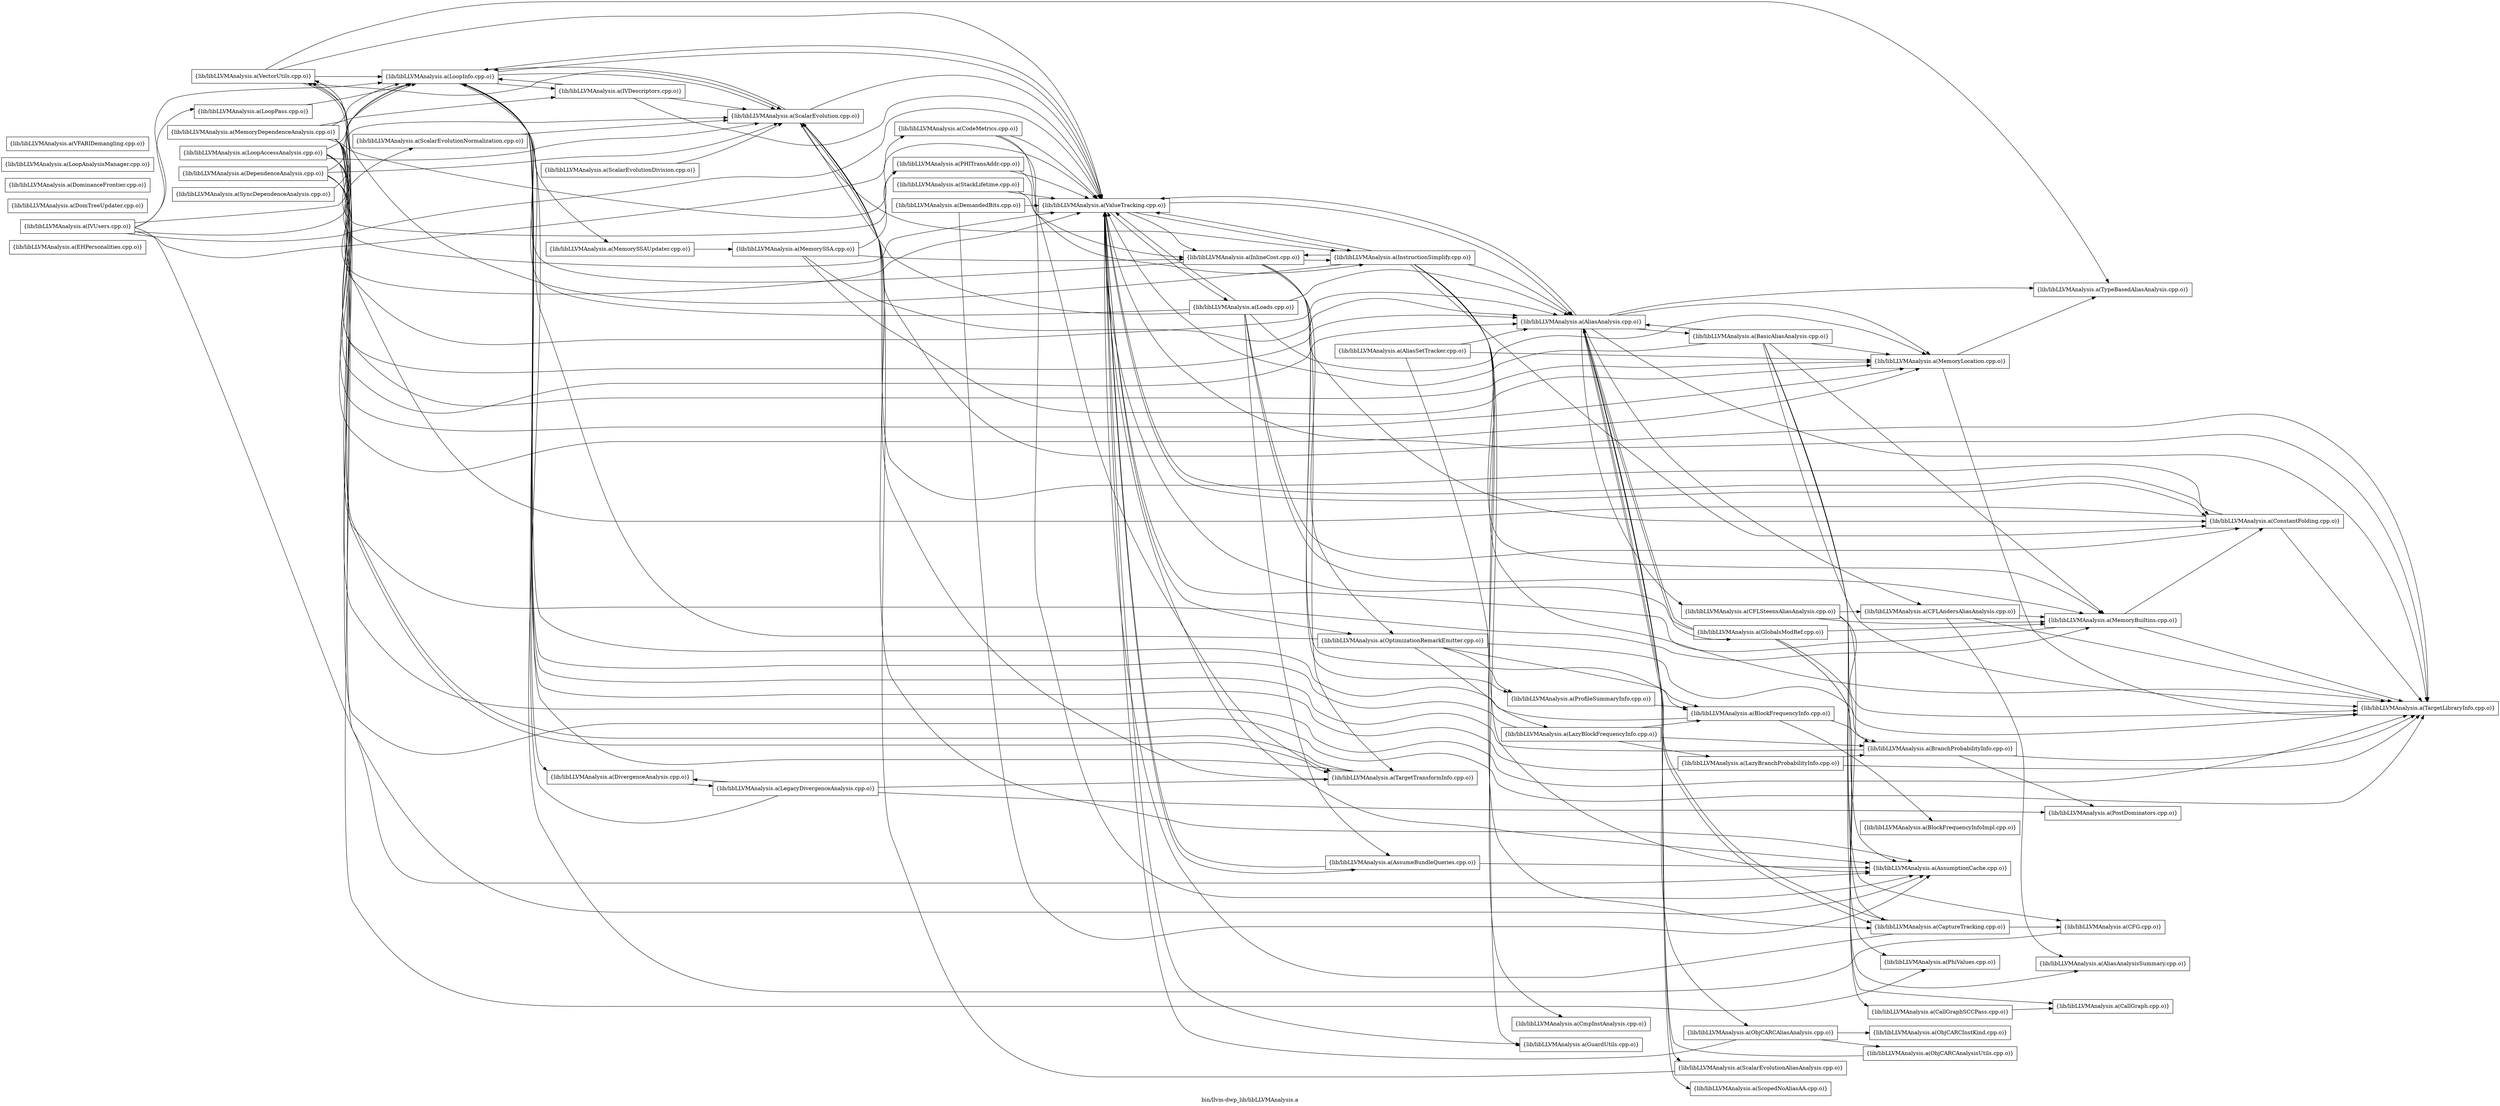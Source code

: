 digraph "bin/llvm-dwp_lib/libLLVMAnalysis.a" {
	label="bin/llvm-dwp_lib/libLLVMAnalysis.a";
	rankdir=LR;

	Node0x56318d64ecc8 [shape=record,shape=box,group=0,label="{lib/libLLVMAnalysis.a(EHPersonalities.cpp.o)}"];
	Node0x56318d6540d8 [shape=record,shape=box,group=0,label="{lib/libLLVMAnalysis.a(VectorUtils.cpp.o)}"];
	Node0x56318d6540d8 -> Node0x56318d64b168;
	Node0x56318d6540d8 -> Node0x56318d651c98;
	Node0x56318d6540d8 -> Node0x56318d650f28;
	Node0x56318d6540d8 -> Node0x56318d6556b8;
	Node0x56318d6540d8 -> Node0x56318d6548a8;
	Node0x56318d650f28 [shape=record,shape=box,group=0,label="{lib/libLLVMAnalysis.a(TargetTransformInfo.cpp.o)}"];
	Node0x56318d650f28 -> Node0x56318d64b168;
	Node0x56318d650f28 -> Node0x56318d651c98;
	Node0x56318d650f28 -> Node0x56318d6540d8;
	Node0x56318d6548a8 [shape=record,shape=box,group=0,label="{lib/libLLVMAnalysis.a(ValueTracking.cpp.o)}"];
	Node0x56318d6548a8 -> Node0x56318d648788;
	Node0x56318d6548a8 -> Node0x56318d64c9c8;
	Node0x56318d6548a8 -> Node0x56318d64b938;
	Node0x56318d6548a8 -> Node0x56318d64ca18;
	Node0x56318d6548a8 -> Node0x56318d653278;
	Node0x56318d6548a8 -> Node0x56318d64f038;
	Node0x56318d6548a8 -> Node0x56318d64f678;
	Node0x56318d6548a8 -> Node0x56318d647928;
	Node0x56318d6548a8 -> Node0x56318d64b168;
	Node0x56318d6548a8 -> Node0x56318d645038;
	Node0x56318d6548a8 -> Node0x56318d651658;
	Node0x56318d645b78 [shape=record,shape=box,group=0,label="{lib/libLLVMAnalysis.a(ProfileSummaryInfo.cpp.o)}"];
	Node0x56318d645b78 -> Node0x56318d64b258;
	Node0x56318d648788 [shape=record,shape=box,group=0,label="{lib/libLLVMAnalysis.a(AliasAnalysis.cpp.o)}"];
	Node0x56318d648788 -> Node0x56318d64ac18;
	Node0x56318d648788 -> Node0x56318d649598;
	Node0x56318d648788 -> Node0x56318d6477e8;
	Node0x56318d648788 -> Node0x56318d64c928;
	Node0x56318d648788 -> Node0x56318d64ee58;
	Node0x56318d648788 -> Node0x56318d6484b8;
	Node0x56318d648788 -> Node0x56318d644e08;
	Node0x56318d648788 -> Node0x56318d6519c8;
	Node0x56318d648788 -> Node0x56318d651658;
	Node0x56318d648788 -> Node0x56318d6556b8;
	Node0x56318d648788 -> Node0x56318d654f38;
	Node0x56318d648788 -> Node0x56318d6548a8;
	Node0x56318d64fbc8 [shape=record,shape=box,group=0,label="{lib/libLLVMAnalysis.a(DomTreeUpdater.cpp.o)}"];
	Node0x56318d64b168 [shape=record,shape=box,group=0,label="{lib/libLLVMAnalysis.a(LoopInfo.cpp.o)}"];
	Node0x56318d64b168 -> Node0x56318d652a58;
	Node0x56318d64b168 -> Node0x56318d647298;
	Node0x56318d64b168 -> Node0x56318d646de8;
	Node0x56318d64b168 -> Node0x56318d651c98;
	Node0x56318d64b168 -> Node0x56318d6548a8;
	Node0x56318d651c98 [shape=record,shape=box,group=0,label="{lib/libLLVMAnalysis.a(ScalarEvolution.cpp.o)}"];
	Node0x56318d651c98 -> Node0x56318d64b938;
	Node0x56318d651c98 -> Node0x56318d64ca18;
	Node0x56318d651c98 -> Node0x56318d64f678;
	Node0x56318d651c98 -> Node0x56318d64b168;
	Node0x56318d651c98 -> Node0x56318d651658;
	Node0x56318d651c98 -> Node0x56318d6548a8;
	Node0x56318d64ca18 [shape=record,shape=box,group=0,label="{lib/libLLVMAnalysis.a(ConstantFolding.cpp.o)}"];
	Node0x56318d64ca18 -> Node0x56318d651658;
	Node0x56318d64ca18 -> Node0x56318d6548a8;
	Node0x56318d64ca18 -> Node0x56318d6540d8;
	Node0x56318d64b258 [shape=record,shape=box,group=0,label="{lib/libLLVMAnalysis.a(BlockFrequencyInfo.cpp.o)}"];
	Node0x56318d64b258 -> Node0x56318d64a678;
	Node0x56318d64b258 -> Node0x56318d649818;
	Node0x56318d64b258 -> Node0x56318d64b168;
	Node0x56318d649818 [shape=record,shape=box,group=0,label="{lib/libLLVMAnalysis.a(BranchProbabilityInfo.cpp.o)}"];
	Node0x56318d649818 -> Node0x56318d64b168;
	Node0x56318d649818 -> Node0x56318d646d48;
	Node0x56318d649818 -> Node0x56318d651658;
	Node0x56318d645038 [shape=record,shape=box,group=0,label="{lib/libLLVMAnalysis.a(OptimizationRemarkEmitter.cpp.o)}"];
	Node0x56318d645038 -> Node0x56318d64b258;
	Node0x56318d645038 -> Node0x56318d649818;
	Node0x56318d645038 -> Node0x56318d650078;
	Node0x56318d645038 -> Node0x56318d64b168;
	Node0x56318d645038 -> Node0x56318d645b78;
	Node0x56318d6556b8 [shape=record,shape=box,group=0,label="{lib/libLLVMAnalysis.a(TypeBasedAliasAnalysis.cpp.o)}"];
	Node0x56318d650078 [shape=record,shape=box,group=0,label="{lib/libLLVMAnalysis.a(LazyBlockFrequencyInfo.cpp.o)}"];
	Node0x56318d650078 -> Node0x56318d64b258;
	Node0x56318d650078 -> Node0x56318d649818;
	Node0x56318d650078 -> Node0x56318d650488;
	Node0x56318d650078 -> Node0x56318d64b168;
	Node0x56318d651658 [shape=record,shape=box,group=0,label="{lib/libLLVMAnalysis.a(TargetLibraryInfo.cpp.o)}"];
	Node0x56318d647478 [shape=record,shape=box,group=0,label="{lib/libLLVMAnalysis.a(LegacyDivergenceAnalysis.cpp.o)}"];
	Node0x56318d647478 -> Node0x56318d647298;
	Node0x56318d647478 -> Node0x56318d64b168;
	Node0x56318d647478 -> Node0x56318d646d48;
	Node0x56318d647478 -> Node0x56318d650f28;
	Node0x56318d648d78 [shape=record,shape=box,group=0,label="{lib/libLLVMAnalysis.a(CFG.cpp.o)}"];
	Node0x56318d648d78 -> Node0x56318d64b168;
	Node0x56318d64a678 [shape=record,shape=box,group=0,label="{lib/libLLVMAnalysis.a(BlockFrequencyInfoImpl.cpp.o)}"];
	Node0x56318d64ac18 [shape=record,shape=box,group=0,label="{lib/libLLVMAnalysis.a(BasicAliasAnalysis.cpp.o)}"];
	Node0x56318d64ac18 -> Node0x56318d648788;
	Node0x56318d64ac18 -> Node0x56318d64b938;
	Node0x56318d64ac18 -> Node0x56318d648d78;
	Node0x56318d64ac18 -> Node0x56318d64c928;
	Node0x56318d64ac18 -> Node0x56318d647608;
	Node0x56318d64ac18 -> Node0x56318d6484b8;
	Node0x56318d64ac18 -> Node0x56318d6457b8;
	Node0x56318d64ac18 -> Node0x56318d651658;
	Node0x56318d64ac18 -> Node0x56318d6548a8;
	Node0x56318d64fdf8 [shape=record,shape=box,group=0,label="{lib/libLLVMAnalysis.a(DominanceFrontier.cpp.o)}"];
	Node0x56318d64ee58 [shape=record,shape=box,group=0,label="{lib/libLLVMAnalysis.a(GlobalsModRef.cpp.o)}"];
	Node0x56318d64ee58 -> Node0x56318d648788;
	Node0x56318d64ee58 -> Node0x56318d647f18;
	Node0x56318d64ee58 -> Node0x56318d64dc88;
	Node0x56318d64ee58 -> Node0x56318d647608;
	Node0x56318d64ee58 -> Node0x56318d651658;
	Node0x56318d64ee58 -> Node0x56318d6548a8;
	Node0x56318d64dff8 [shape=record,shape=box,group=0,label="{lib/libLLVMAnalysis.a(IVUsers.cpp.o)}"];
	Node0x56318d64dff8 -> Node0x56318d64b938;
	Node0x56318d64dff8 -> Node0x56318d64e2c8;
	Node0x56318d64dff8 -> Node0x56318d64b168;
	Node0x56318d64dff8 -> Node0x56318d647e28;
	Node0x56318d64dff8 -> Node0x56318d651c98;
	Node0x56318d64dff8 -> Node0x56318d6532c8;
	Node0x56318d64dff8 -> Node0x56318d6548a8;
	Node0x56318d649098 [shape=record,shape=box,group=0,label="{lib/libLLVMAnalysis.a(MemoryDependenceAnalysis.cpp.o)}"];
	Node0x56318d649098 -> Node0x56318d648788;
	Node0x56318d649098 -> Node0x56318d64b938;
	Node0x56318d649098 -> Node0x56318d652a58;
	Node0x56318d649098 -> Node0x56318d64b168;
	Node0x56318d649098 -> Node0x56318d647608;
	Node0x56318d649098 -> Node0x56318d6484b8;
	Node0x56318d649098 -> Node0x56318d6448b8;
	Node0x56318d649098 -> Node0x56318d6457b8;
	Node0x56318d649098 -> Node0x56318d651658;
	Node0x56318d649098 -> Node0x56318d6548a8;
	Node0x56318d6519c8 [shape=record,shape=box,group=0,label="{lib/libLLVMAnalysis.a(ScalarEvolutionAliasAnalysis.cpp.o)}"];
	Node0x56318d6519c8 -> Node0x56318d651c98;
	Node0x56318d647928 [shape=record,shape=box,group=0,label="{lib/libLLVMAnalysis.a(Loads.cpp.o)}"];
	Node0x56318d647928 -> Node0x56318d648788;
	Node0x56318d647928 -> Node0x56318d64c9c8;
	Node0x56318d647928 -> Node0x56318d64ca18;
	Node0x56318d647928 -> Node0x56318d64b168;
	Node0x56318d647928 -> Node0x56318d647608;
	Node0x56318d647928 -> Node0x56318d6484b8;
	Node0x56318d647928 -> Node0x56318d651c98;
	Node0x56318d647928 -> Node0x56318d6548a8;
	Node0x56318d6484b8 [shape=record,shape=box,group=0,label="{lib/libLLVMAnalysis.a(MemoryLocation.cpp.o)}"];
	Node0x56318d6484b8 -> Node0x56318d651658;
	Node0x56318d6484b8 -> Node0x56318d6556b8;
	Node0x56318d649598 [shape=record,shape=box,group=0,label="{lib/libLLVMAnalysis.a(CFLAndersAliasAnalysis.cpp.o)}"];
	Node0x56318d649598 -> Node0x56318d648828;
	Node0x56318d649598 -> Node0x56318d647608;
	Node0x56318d649598 -> Node0x56318d651658;
	Node0x56318d6477e8 [shape=record,shape=box,group=0,label="{lib/libLLVMAnalysis.a(CFLSteensAliasAnalysis.cpp.o)}"];
	Node0x56318d6477e8 -> Node0x56318d649598;
	Node0x56318d6477e8 -> Node0x56318d648828;
	Node0x56318d6477e8 -> Node0x56318d647608;
	Node0x56318d6477e8 -> Node0x56318d651658;
	Node0x56318d64dc88 [shape=record,shape=box,group=0,label="{lib/libLLVMAnalysis.a(CallGraphSCCPass.cpp.o)}"];
	Node0x56318d64dc88 -> Node0x56318d647f18;
	Node0x56318d654f38 [shape=record,shape=box,group=0,label="{lib/libLLVMAnalysis.a(ScopedNoAliasAA.cpp.o)}"];
	Node0x56318d64f678 [shape=record,shape=box,group=0,label="{lib/libLLVMAnalysis.a(InstructionSimplify.cpp.o)}"];
	Node0x56318d64f678 -> Node0x56318d648788;
	Node0x56318d64f678 -> Node0x56318d64b938;
	Node0x56318d64f678 -> Node0x56318d64c928;
	Node0x56318d64f678 -> Node0x56318d64ca18;
	Node0x56318d64f678 -> Node0x56318d64f038;
	Node0x56318d64f678 -> Node0x56318d650028;
	Node0x56318d64f678 -> Node0x56318d647608;
	Node0x56318d64f678 -> Node0x56318d651658;
	Node0x56318d64f678 -> Node0x56318d6548a8;
	Node0x56318d64f678 -> Node0x56318d6540d8;
	Node0x56318d64b938 [shape=record,shape=box,group=0,label="{lib/libLLVMAnalysis.a(AssumptionCache.cpp.o)}"];
	Node0x56318d645358 [shape=record,shape=box,group=0,label="{lib/libLLVMAnalysis.a(MemorySSA.cpp.o)}"];
	Node0x56318d645358 -> Node0x56318d648788;
	Node0x56318d645358 -> Node0x56318d64f038;
	Node0x56318d645358 -> Node0x56318d6484b8;
	Node0x56318d645358 -> Node0x56318d6448b8;
	Node0x56318d646de8 [shape=record,shape=box,group=0,label="{lib/libLLVMAnalysis.a(MemorySSAUpdater.cpp.o)}"];
	Node0x56318d646de8 -> Node0x56318d645358;
	Node0x56318d643aa8 [shape=record,shape=box,group=0,label="{lib/libLLVMAnalysis.a(ObjCARCInstKind.cpp.o)}"];
	Node0x56318d64f038 [shape=record,shape=box,group=0,label="{lib/libLLVMAnalysis.a(InlineCost.cpp.o)}"];
	Node0x56318d64f038 -> Node0x56318d64b258;
	Node0x56318d64f038 -> Node0x56318d64ca18;
	Node0x56318d64f038 -> Node0x56318d64f678;
	Node0x56318d64f038 -> Node0x56318d64b168;
	Node0x56318d64f038 -> Node0x56318d645038;
	Node0x56318d64f038 -> Node0x56318d645b78;
	Node0x56318d64f038 -> Node0x56318d650f28;
	Node0x56318d6521e8 [shape=record,shape=box,group=0,label="{lib/libLLVMAnalysis.a(StackLifetime.cpp.o)}"];
	Node0x56318d6521e8 -> Node0x56318d64f038;
	Node0x56318d6521e8 -> Node0x56318d6548a8;
	Node0x56318d650bb8 [shape=record,shape=box,group=0,label="{lib/libLLVMAnalysis.a(DemandedBits.cpp.o)}"];
	Node0x56318d650bb8 -> Node0x56318d64b938;
	Node0x56318d650bb8 -> Node0x56318d6548a8;
	Node0x56318d648c88 [shape=record,shape=box,group=0,label="{lib/libLLVMAnalysis.a(LoopAccessAnalysis.cpp.o)}"];
	Node0x56318d648c88 -> Node0x56318d648788;
	Node0x56318d648c88 -> Node0x56318d64b168;
	Node0x56318d648c88 -> Node0x56318d6484b8;
	Node0x56318d648c88 -> Node0x56318d651c98;
	Node0x56318d648c88 -> Node0x56318d651658;
	Node0x56318d648c88 -> Node0x56318d6548a8;
	Node0x56318d647e28 [shape=record,shape=box,group=0,label="{lib/libLLVMAnalysis.a(LoopPass.cpp.o)}"];
	Node0x56318d647e28 -> Node0x56318d64b168;
	Node0x56318d6532c8 [shape=record,shape=box,group=0,label="{lib/libLLVMAnalysis.a(ScalarEvolutionNormalization.cpp.o)}"];
	Node0x56318d6532c8 -> Node0x56318d651c98;
	Node0x56318d647608 [shape=record,shape=box,group=0,label="{lib/libLLVMAnalysis.a(MemoryBuiltins.cpp.o)}"];
	Node0x56318d647608 -> Node0x56318d64ca18;
	Node0x56318d647608 -> Node0x56318d651658;
	Node0x56318d647608 -> Node0x56318d6548a8;
	Node0x56318d646d48 [shape=record,shape=box,group=0,label="{lib/libLLVMAnalysis.a(PostDominators.cpp.o)}"];
	Node0x56318d652a58 [shape=record,shape=box,group=0,label="{lib/libLLVMAnalysis.a(IVDescriptors.cpp.o)}"];
	Node0x56318d652a58 -> Node0x56318d64b168;
	Node0x56318d652a58 -> Node0x56318d651c98;
	Node0x56318d652a58 -> Node0x56318d6548a8;
	Node0x56318d647f18 [shape=record,shape=box,group=0,label="{lib/libLLVMAnalysis.a(CallGraph.cpp.o)}"];
	Node0x56318d64c928 [shape=record,shape=box,group=0,label="{lib/libLLVMAnalysis.a(CaptureTracking.cpp.o)}"];
	Node0x56318d64c928 -> Node0x56318d648788;
	Node0x56318d64c928 -> Node0x56318d648d78;
	Node0x56318d64c928 -> Node0x56318d6548a8;
	Node0x56318d64c9c8 [shape=record,shape=box,group=0,label="{lib/libLLVMAnalysis.a(AssumeBundleQueries.cpp.o)}"];
	Node0x56318d64c9c8 -> Node0x56318d64b938;
	Node0x56318d64c9c8 -> Node0x56318d6548a8;
	Node0x56318d650a28 [shape=record,shape=box,group=0,label="{lib/libLLVMAnalysis.a(DependenceAnalysis.cpp.o)}"];
	Node0x56318d650a28 -> Node0x56318d648788;
	Node0x56318d650a28 -> Node0x56318d64b168;
	Node0x56318d650a28 -> Node0x56318d6484b8;
	Node0x56318d650a28 -> Node0x56318d651c98;
	Node0x56318d650a28 -> Node0x56318d6548a8;
	Node0x56318d653278 [shape=record,shape=box,group=0,label="{lib/libLLVMAnalysis.a(GuardUtils.cpp.o)}"];
	Node0x56318d644e08 [shape=record,shape=box,group=0,label="{lib/libLLVMAnalysis.a(ObjCARCAliasAnalysis.cpp.o)}"];
	Node0x56318d644e08 -> Node0x56318d644318;
	Node0x56318d644e08 -> Node0x56318d643aa8;
	Node0x56318d644e08 -> Node0x56318d6548a8;
	Node0x56318d6457b8 [shape=record,shape=box,group=0,label="{lib/libLLVMAnalysis.a(PhiValues.cpp.o)}"];
	Node0x56318d648828 [shape=record,shape=box,group=0,label="{lib/libLLVMAnalysis.a(AliasAnalysisSummary.cpp.o)}"];
	Node0x56318d64e2c8 [shape=record,shape=box,group=0,label="{lib/libLLVMAnalysis.a(CodeMetrics.cpp.o)}"];
	Node0x56318d64e2c8 -> Node0x56318d64b938;
	Node0x56318d64e2c8 -> Node0x56318d650f28;
	Node0x56318d64e2c8 -> Node0x56318d6548a8;
	Node0x56318d650028 [shape=record,shape=box,group=0,label="{lib/libLLVMAnalysis.a(CmpInstAnalysis.cpp.o)}"];
	Node0x56318d650488 [shape=record,shape=box,group=0,label="{lib/libLLVMAnalysis.a(LazyBranchProbabilityInfo.cpp.o)}"];
	Node0x56318d650488 -> Node0x56318d649818;
	Node0x56318d650488 -> Node0x56318d64b168;
	Node0x56318d650488 -> Node0x56318d651658;
	Node0x56318d647298 [shape=record,shape=box,group=0,label="{lib/libLLVMAnalysis.a(DivergenceAnalysis.cpp.o)}"];
	Node0x56318d647298 -> Node0x56318d647478;
	Node0x56318d64b7f8 [shape=record,shape=box,group=0,label="{lib/libLLVMAnalysis.a(AliasSetTracker.cpp.o)}"];
	Node0x56318d64b7f8 -> Node0x56318d648788;
	Node0x56318d64b7f8 -> Node0x56318d653278;
	Node0x56318d64b7f8 -> Node0x56318d6484b8;
	Node0x56318d64a998 [shape=record,shape=box,group=0,label="{lib/libLLVMAnalysis.a(LoopAnalysisManager.cpp.o)}"];
	Node0x56318d6448b8 [shape=record,shape=box,group=0,label="{lib/libLLVMAnalysis.a(PHITransAddr.cpp.o)}"];
	Node0x56318d6448b8 -> Node0x56318d64f678;
	Node0x56318d6448b8 -> Node0x56318d6548a8;
	Node0x56318d644318 [shape=record,shape=box,group=0,label="{lib/libLLVMAnalysis.a(ObjCARCAnalysisUtils.cpp.o)}"];
	Node0x56318d644318 -> Node0x56318d648788;
	Node0x56318d651748 [shape=record,shape=box,group=0,label="{lib/libLLVMAnalysis.a(ScalarEvolutionDivision.cpp.o)}"];
	Node0x56318d651748 -> Node0x56318d651c98;
	Node0x56318d651ab8 [shape=record,shape=box,group=0,label="{lib/libLLVMAnalysis.a(SyncDependenceAnalysis.cpp.o)}"];
	Node0x56318d651ab8 -> Node0x56318d64b168;
	Node0x56318d653bd8 [shape=record,shape=box,group=0,label="{lib/libLLVMAnalysis.a(VFABIDemangling.cpp.o)}"];
}

